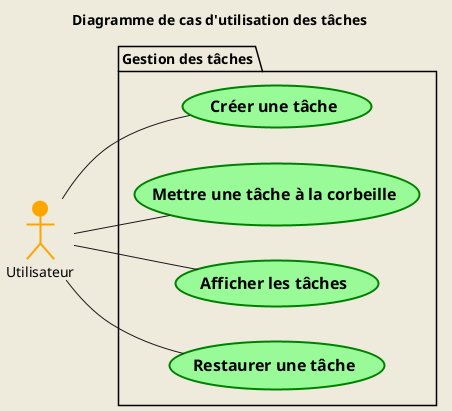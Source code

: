@startuml UseCase3
title Diagramme de cas d'utilisation des tâches

left to right direction
skinparam style strictuml
skinparam backgroundColor #EEEBDC

actor Utilisateur #Orange;line:Orange;line.bold

package "Gestion des tâches" {
    usecase "== Créer une tâche" as UC3 #PaleGreen;line:Green;line.bold
    usecase "== Mettre une tâche à la corbeille" as UC7 #PaleGreen;line:Green;line.bold
    usecase "== Afficher les tâches" as UC10 #PaleGreen;line:Green;line.bold
    usecase "== Restaurer une tâche" as UC23 #PaleGreen;line:Green;line.bold
}

Utilisateur -- UC3
Utilisateur -- UC7
Utilisateur -- UC10
Utilisateur -- UC23

@enduml